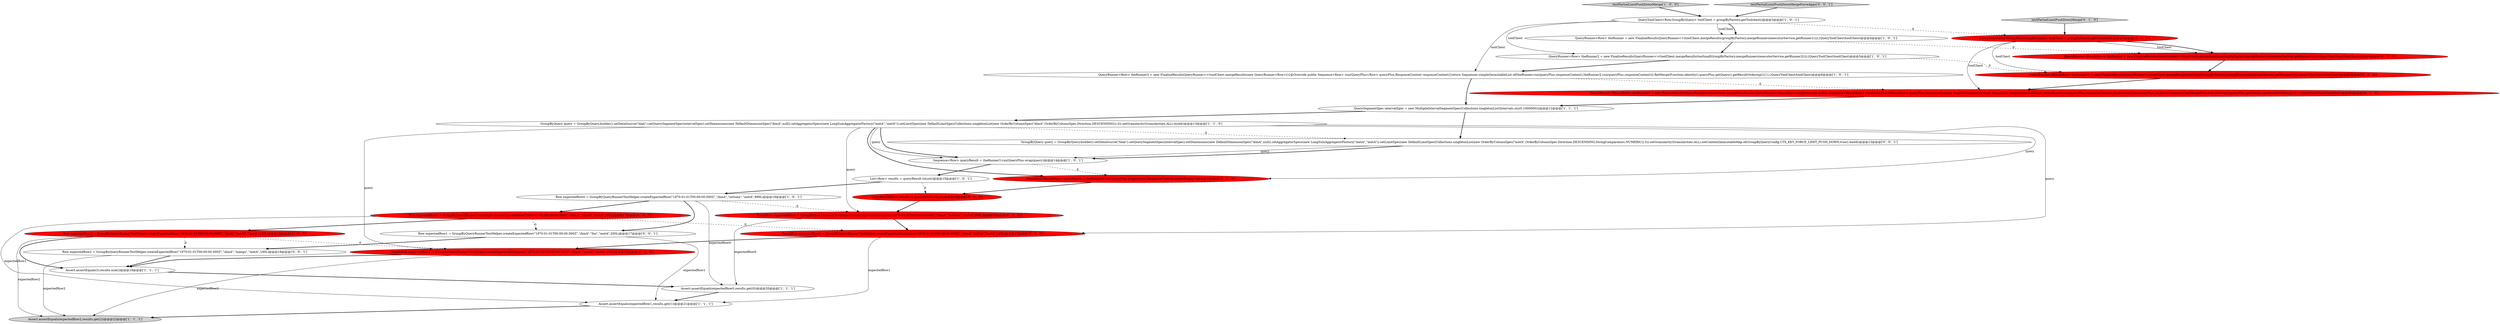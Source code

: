 digraph {
11 [style = filled, label = "Row expectedRow0 = GroupByQueryRunnerTestHelper.createExpectedRow(\"1970-01-01T00:00:00.000Z\",\"dimA\",\"zortaxx\",\"metA\",999L)@@@16@@@['1', '0', '1']", fillcolor = white, shape = ellipse image = "AAA0AAABBB1BBB"];
9 [style = filled, label = "QueryRunner<Row> theRunner3 = new FinalizeResultsQueryRunner<>(toolChest.mergeResults(new QueryRunner<Row>(){@Override public Sequence<Row> run(QueryPlus<Row> queryPlus,ResponseContext responseContext){return Sequences.simple(ImmutableList.of(theRunner.run(queryPlus,responseContext),theRunner2.run(queryPlus,responseContext))).flatMerge(Function.identity(),queryPlus.getQuery().getResultOrdering())}}),(QueryToolChest)toolChest)@@@6@@@['1', '0', '1']", fillcolor = white, shape = ellipse image = "AAA0AAABBB1BBB"];
23 [style = filled, label = "QueryToolChest<ResultRow,GroupByQuery> toolChest = groupByFactory.getToolchest()@@@3@@@['0', '1', '0']", fillcolor = red, shape = ellipse image = "AAA1AAABBB2BBB"];
5 [style = filled, label = "Assert.assertEquals(expectedRow2,results.get(2))@@@22@@@['1', '1', '1']", fillcolor = lightgray, shape = ellipse image = "AAA0AAABBB1BBB"];
8 [style = filled, label = "Assert.assertEquals(expectedRow1,results.get(1))@@@21@@@['1', '1', '1']", fillcolor = white, shape = ellipse image = "AAA0AAABBB1BBB"];
26 [style = filled, label = "Row expectedRow2 = GroupByQueryRunnerTestHelper.createExpectedRow(\"1970-01-01T00:00:00.000Z\",\"dimA\",\"mango\",\"metA\",190L)@@@18@@@['0', '0', '1']", fillcolor = white, shape = ellipse image = "AAA0AAABBB3BBB"];
28 [style = filled, label = "Row expectedRow1 = GroupByQueryRunnerTestHelper.createExpectedRow(\"1970-01-01T00:00:00.000Z\",\"dimA\",\"foo\",\"metA\",200L)@@@17@@@['0', '0', '1']", fillcolor = white, shape = ellipse image = "AAA0AAABBB3BBB"];
0 [style = filled, label = "Row expectedRow1 = GroupByQueryRunnerTestHelper.createExpectedRow(\"1970-01-01T00:00:00.000Z\",\"dimA\",\"zebra\",\"metA\",180L)@@@17@@@['1', '0', '0']", fillcolor = red, shape = ellipse image = "AAA1AAABBB1BBB"];
14 [style = filled, label = "Assert.assertEquals(3,results.size())@@@19@@@['1', '1', '1']", fillcolor = white, shape = ellipse image = "AAA0AAABBB1BBB"];
25 [style = filled, label = "QueryRunner<ResultRow> theRunner2 = new FinalizeResultsQueryRunner<>(toolChest.mergeResults(tooSmallGroupByFactory.mergeRunners(executorService,getRunner2())),(QueryToolChest)toolChest)@@@5@@@['0', '1', '0']", fillcolor = red, shape = ellipse image = "AAA1AAABBB2BBB"];
22 [style = filled, label = "QueryRunner<ResultRow> theRunner = new FinalizeResultsQueryRunner<>(toolChest.mergeResults(groupByFactory.mergeRunners(executorService,getRunner1())),(QueryToolChest)toolChest)@@@4@@@['0', '1', '0']", fillcolor = red, shape = ellipse image = "AAA1AAABBB2BBB"];
19 [style = filled, label = "List<ResultRow> results = queryResult.toList()@@@15@@@['0', '1', '0']", fillcolor = red, shape = ellipse image = "AAA1AAABBB2BBB"];
27 [style = filled, label = "GroupByQuery query = GroupByQuery.builder().setDataSource(\"blah\").setQuerySegmentSpec(intervalSpec).setDimensions(new DefaultDimensionSpec(\"dimA\",null)).setAggregatorSpecs(new LongSumAggregatorFactory(\"metA\",\"metA\")).setLimitSpec(new DefaultLimitSpec(Collections.singletonList(new OrderByColumnSpec(\"metA\",OrderByColumnSpec.Direction.DESCENDING,StringComparators.NUMERIC)),3)).setGranularity(Granularities.ALL).setContext(ImmutableMap.of(GroupByQueryConfig.CTX_KEY_FORCE_LIMIT_PUSH_DOWN,true)).build()@@@13@@@['0', '0', '1']", fillcolor = white, shape = ellipse image = "AAA0AAABBB3BBB"];
12 [style = filled, label = "testPartialLimitPushDownMerge['1', '0', '0']", fillcolor = lightgray, shape = diamond image = "AAA0AAABBB1BBB"];
17 [style = filled, label = "testPartialLimitPushDownMerge['0', '1', '0']", fillcolor = lightgray, shape = diamond image = "AAA0AAABBB2BBB"];
13 [style = filled, label = "Row expectedRow2 = GroupByQueryRunnerTestHelper.createExpectedRow(\"1970-01-01T00:00:00.000Z\",\"dimA\",\"world\",\"metA\",150L)@@@18@@@['1', '0', '0']", fillcolor = red, shape = ellipse image = "AAA1AAABBB1BBB"];
20 [style = filled, label = "ResultRow expectedRow2 = GroupByQueryRunnerTestHelper.createExpectedRow(query,\"1970-01-01T00:00:00.000Z\",\"dimA\",\"world\",\"metA\",150L)@@@18@@@['0', '1', '0']", fillcolor = red, shape = ellipse image = "AAA1AAABBB2BBB"];
29 [style = filled, label = "testPartialLimitPushDownMergeForceAggs['0', '0', '1']", fillcolor = lightgray, shape = diamond image = "AAA0AAABBB3BBB"];
15 [style = filled, label = "Sequence<Row> queryResult = theRunner3.run(QueryPlus.wrap(query))@@@14@@@['1', '0', '1']", fillcolor = white, shape = ellipse image = "AAA0AAABBB1BBB"];
21 [style = filled, label = "ResultRow expectedRow1 = GroupByQueryRunnerTestHelper.createExpectedRow(query,\"1970-01-01T00:00:00.000Z\",\"dimA\",\"zebra\",\"metA\",180L)@@@17@@@['0', '1', '0']", fillcolor = red, shape = ellipse image = "AAA1AAABBB2BBB"];
6 [style = filled, label = "Assert.assertEquals(expectedRow0,results.get(0))@@@20@@@['1', '1', '1']", fillcolor = white, shape = ellipse image = "AAA0AAABBB1BBB"];
24 [style = filled, label = "ResultRow expectedRow0 = GroupByQueryRunnerTestHelper.createExpectedRow(query,\"1970-01-01T00:00:00.000Z\",\"dimA\",\"zortaxx\",\"metA\",999L)@@@16@@@['0', '1', '0']", fillcolor = red, shape = ellipse image = "AAA1AAABBB2BBB"];
16 [style = filled, label = "QueryRunner<ResultRow> theRunner3 = new FinalizeResultsQueryRunner<>(toolChest.mergeResults(new QueryRunner<ResultRow>(){@Override public Sequence<ResultRow> run(QueryPlus<ResultRow> queryPlus,ResponseContext responseContext){return Sequences.simple(ImmutableList.of(theRunner.run(queryPlus,responseContext),theRunner2.run(queryPlus,responseContext))).flatMerge(Function.identity(),queryPlus.getQuery().getResultOrdering())}}),(QueryToolChest)toolChest)@@@6@@@['0', '1', '0']", fillcolor = red, shape = ellipse image = "AAA1AAABBB2BBB"];
1 [style = filled, label = "QueryRunner<Row> theRunner2 = new FinalizeResultsQueryRunner<>(toolChest.mergeResults(tooSmallGroupByFactory.mergeRunners(executorService,getRunner2())),(QueryToolChest)toolChest)@@@5@@@['1', '0', '1']", fillcolor = white, shape = ellipse image = "AAA0AAABBB1BBB"];
2 [style = filled, label = "QueryRunner<Row> theRunner = new FinalizeResultsQueryRunner<>(toolChest.mergeResults(groupByFactory.mergeRunners(executorService,getRunner1())),(QueryToolChest)toolChest)@@@4@@@['1', '0', '1']", fillcolor = white, shape = ellipse image = "AAA0AAABBB1BBB"];
10 [style = filled, label = "QueryToolChest<Row,GroupByQuery> toolChest = groupByFactory.getToolchest()@@@3@@@['1', '0', '1']", fillcolor = white, shape = ellipse image = "AAA0AAABBB1BBB"];
7 [style = filled, label = "QuerySegmentSpec intervalSpec = new MultipleIntervalSegmentSpec(Collections.singletonList(Intervals.utc(0,1000000)))@@@12@@@['1', '1', '1']", fillcolor = white, shape = ellipse image = "AAA0AAABBB1BBB"];
18 [style = filled, label = "Sequence<ResultRow> queryResult = theRunner3.run(QueryPlus.wrap(query),ResponseContext.createEmpty())@@@14@@@['0', '1', '0']", fillcolor = red, shape = ellipse image = "AAA1AAABBB2BBB"];
4 [style = filled, label = "List<Row> results = queryResult.toList()@@@15@@@['1', '0', '1']", fillcolor = white, shape = ellipse image = "AAA0AAABBB1BBB"];
3 [style = filled, label = "GroupByQuery query = GroupByQuery.builder().setDataSource(\"blah\").setQuerySegmentSpec(intervalSpec).setDimensions(new DefaultDimensionSpec(\"dimA\",null)).setAggregatorSpecs(new LongSumAggregatorFactory(\"metA\",\"metA\")).setLimitSpec(new DefaultLimitSpec(Collections.singletonList(new OrderByColumnSpec(\"dimA\",OrderByColumnSpec.Direction.DESCENDING)),3)).setGranularity(Granularities.ALL).build()@@@13@@@['1', '1', '0']", fillcolor = white, shape = ellipse image = "AAA0AAABBB1BBB"];
11->28 [style = bold, label=""];
22->25 [style = bold, label=""];
3->18 [style = solid, label="query"];
3->20 [style = solid, label="query"];
9->16 [style = dashed, label="0"];
10->9 [style = solid, label="toolChest"];
0->13 [style = bold, label=""];
2->1 [style = bold, label=""];
26->5 [style = solid, label="expectedRow2"];
3->21 [style = solid, label="query"];
13->20 [style = dashed, label="0"];
3->24 [style = solid, label="query"];
3->27 [style = dashed, label="0"];
15->18 [style = dashed, label="0"];
16->7 [style = bold, label=""];
18->19 [style = bold, label=""];
26->14 [style = bold, label=""];
28->26 [style = bold, label=""];
27->15 [style = solid, label="query"];
20->14 [style = bold, label=""];
3->15 [style = bold, label=""];
23->22 [style = solid, label="toolChest"];
9->7 [style = bold, label=""];
10->2 [style = solid, label="toolChest"];
25->16 [style = bold, label=""];
0->28 [style = dashed, label="0"];
13->26 [style = dashed, label="0"];
17->23 [style = bold, label=""];
27->15 [style = bold, label=""];
24->6 [style = solid, label="expectedRow0"];
1->9 [style = bold, label=""];
20->5 [style = solid, label="expectedRow2"];
7->3 [style = bold, label=""];
23->16 [style = solid, label="toolChest"];
19->24 [style = bold, label=""];
3->18 [style = bold, label=""];
10->1 [style = solid, label="toolChest"];
0->8 [style = solid, label="expectedRow1"];
11->0 [style = bold, label=""];
12->10 [style = bold, label=""];
11->6 [style = solid, label="expectedRow0"];
23->22 [style = bold, label=""];
21->20 [style = bold, label=""];
8->5 [style = bold, label=""];
24->21 [style = bold, label=""];
23->25 [style = solid, label="toolChest"];
0->21 [style = dashed, label="0"];
28->8 [style = solid, label="expectedRow1"];
13->5 [style = solid, label="expectedRow2"];
6->8 [style = bold, label=""];
11->24 [style = dashed, label="0"];
15->4 [style = bold, label=""];
7->27 [style = bold, label=""];
29->10 [style = bold, label=""];
4->19 [style = dashed, label="0"];
10->2 [style = bold, label=""];
21->8 [style = solid, label="expectedRow1"];
4->11 [style = bold, label=""];
1->25 [style = dashed, label="0"];
2->22 [style = dashed, label="0"];
13->14 [style = bold, label=""];
14->6 [style = bold, label=""];
10->23 [style = dashed, label="0"];
3->15 [style = solid, label="query"];
}
